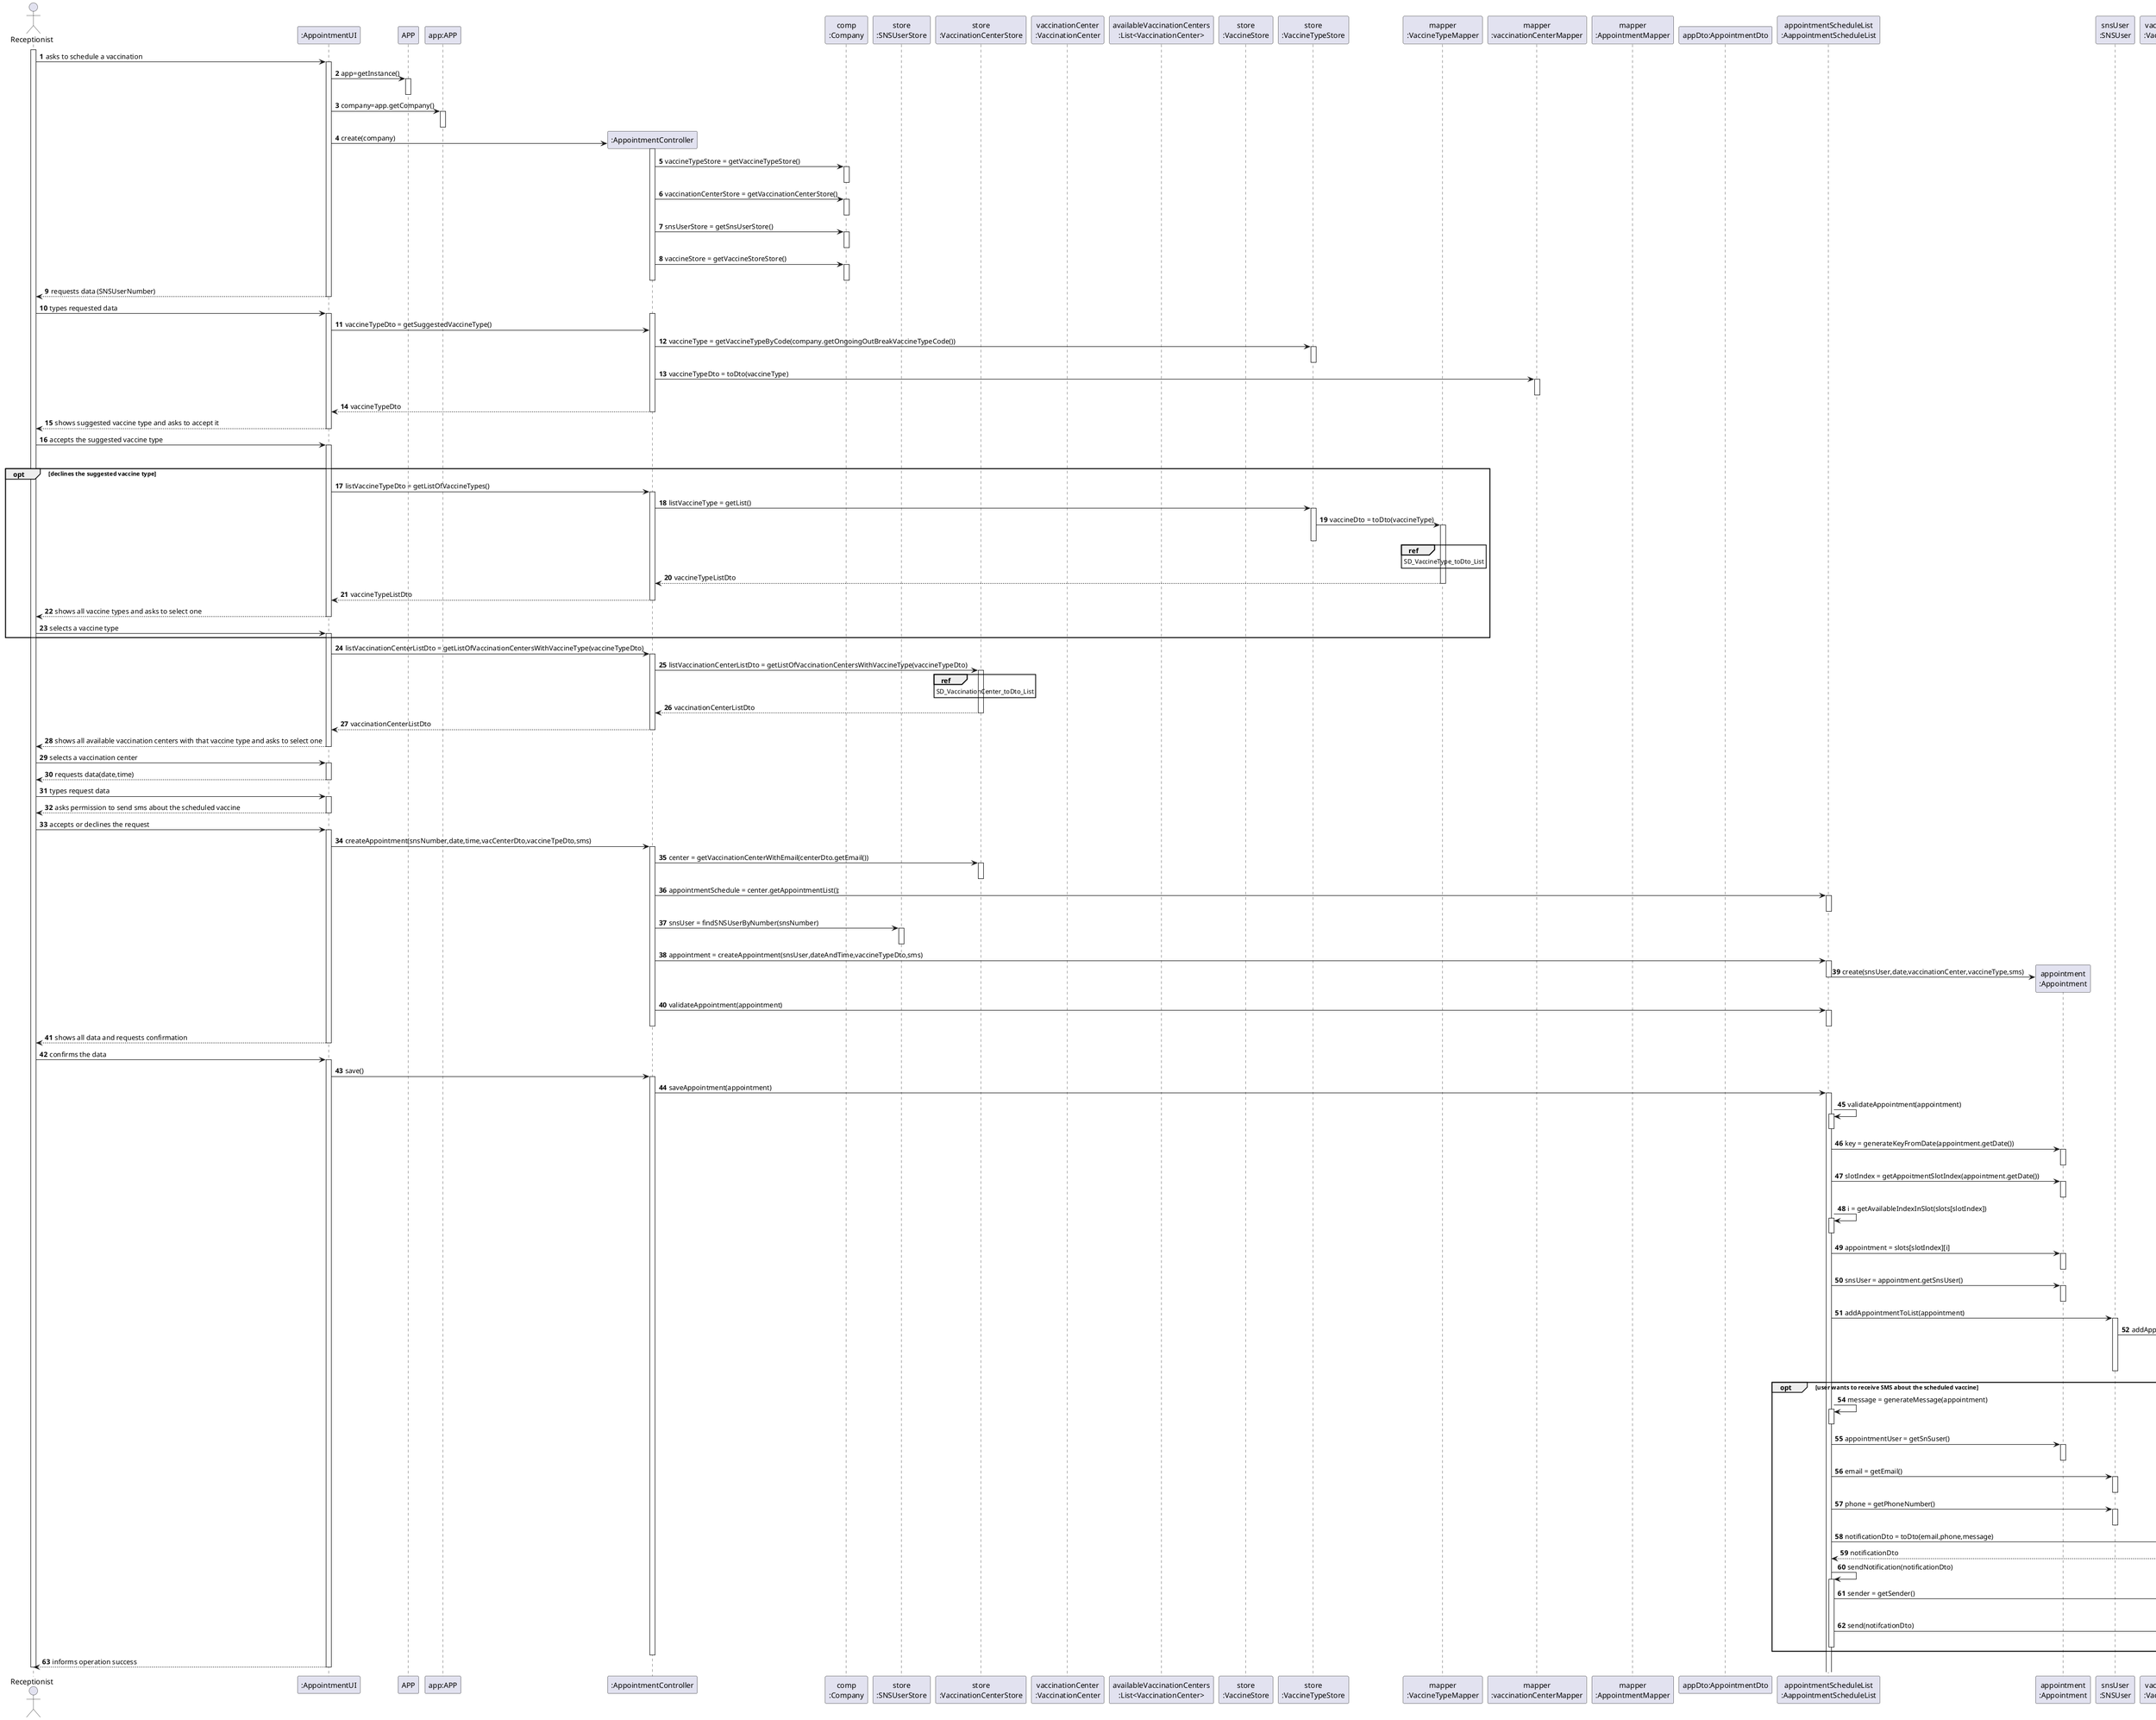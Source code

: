 @startuml US02_SD
autonumber
'hide footbox
actor "Receptionist" as RECEPT

participant ":AppointmentUI" as UI
participant "APP" as APPCLASS
participant "app:APP" as APPINSTANCE
participant ":AppointmentController" as CTRL
participant "comp\n:Company" as COMP
participant "store\n:SNSUserStore" as USERSTORE
participant "store\n:VaccinationCenterStore" as CENTERSTORE
participant "vaccinationCenter\n:VaccinationCenter" as CENTER
participant "availableVaccinationCenters\n:List<VaccinationCenter>" as LISTCENTER
participant "store\n:VaccineStore" as VACCINESTORE
participant "store\n:VaccineTypeStore" as VACSTORE
participant "mapper\n:VaccineTypeMapper" as VACTYPEMAPPER
participant "mapper\n:vaccinationCenterMapper" as VACMAPPER
participant "mapper\n:AppointmentMapper" as APPMAPPER
participant "appDto:AppointmentDto" as DTO
participant "appointmentScheduleList\n:AappointmentScheduleList" as APPLIST
participant "appointment\n:Appointment" as APPOINT
participant "snsUser\n:SNSUser" as SNSUSER
participant "vaccinationCenter\n:VaccinationCenter" as VACCENTER
participant "mapper\n:UserNotificationMapper" as USERNOTIMAPPER
participant "userNotificationDto\n:UserNofiticationDto" as USERNOTIDTO
participant "userHealthData\n:UserHealthData" as USERDATA
participant ":TimeUtils" as TIMEUTILS
participant "senderFactory\n:SenderFactory" as SENDERFACTORY
participant "isender\n:ISender" as ISENDER
participant "vaccinesTypes\n:List<VaccineType>"
participant "administeredVaccines\n:List<Vaccines>"
participant "vaccineTypesDto\n:List<VaccineTypeDto>"
participant "vaccinationCenterDto\n:List<VaccinationCenterDto>"
participant "appointment\n:List<Appointment>"

activate RECEPT
RECEPT -> UI : asks to schedule a vaccination
activate UI

UI -> APPCLASS : app=getInstance()
activate APPCLASS
deactivate APPCLASS

UI -> APPINSTANCE : company=app.getCompany()
activate APPINSTANCE
deactivate APPINSTANCE

UI -> CTRL** : create(company)

activate CTRL
CTRL -> COMP : vaccineTypeStore = getVaccineTypeStore()
activate COMP
deactivate COMP
CTRL -> COMP : vaccinationCenterStore = getVaccinationCenterStore()
activate COMP
deactivate COMP
CTRL -> COMP : snsUserStore = getSnsUserStore()
activate COMP
deactivate COMP
CTRL -> COMP : vaccineStore = getVaccineStoreStore()
activate COMP
deactivate COMP
deactivate CTRL

UI --> RECEPT : requests data (SNSUserNumber)
deactivate UI

RECEPT -> UI : types requested data
activate UI
activate CTRL

UI -> CTRL : vaccineTypeDto = getSuggestedVaccineType()

CTRL -> VACSTORE : vaccineType = getVaccineTypeByCode(company.getOngoingOutBreakVaccineTypeCode())
activate VACSTORE
deactivate VACSTORE

CTRL -> VACMAPPER : vaccineTypeDto = toDto(vaccineType)
activate VACMAPPER
deactivate VACMAPPER

CTRL --> UI : vaccineTypeDto
deactivate CTRL

UI --> RECEPT : shows suggested vaccine type and asks to accept it
deactivate UI

RECEPT -> UI : accepts the suggested vaccine type
activate UI

deactivate CTRL

opt declines the suggested vaccine type
UI -> CTRL : listVaccineTypeDto = getListOfVaccineTypes()
activate CTRL

CTRL -> VACSTORE : listVaccineType = getList()
activate VACSTORE

VACSTORE -> VACTYPEMAPPER : vaccineDto = toDto(vaccineType)
activate VACTYPEMAPPER
deactivate VACSTORE

ref over VACTYPEMAPPER
SD_VaccineType_toDto_List
end ref

VACTYPEMAPPER --> CTRL : vaccineTypeListDto
deactivate VACTYPEMAPPER

CTRL --> UI : vaccineTypeListDto
deactivate CTRL

UI --> RECEPT : shows all vaccine types and asks to select one
deactivate UI

RECEPT -> UI : selects a vaccine type
activate UI
end

UI -> CTRL : listVaccinationCenterListDto = getListOfVaccinationCentersWithVaccineType(vaccineTypeDto)
activate CTRL

CTRL -> CENTERSTORE :  listVaccinationCenterListDto = getListOfVaccinationCentersWithVaccineType(vaccineTypeDto)
activate CENTERSTORE

ref over CENTERSTORE
SD_VaccinationCenter_toDto_List
end ref

CENTERSTORE --> CTRL : vaccinationCenterListDto
deactivate CENTERSTORE

CTRL --> UI : vaccinationCenterListDto
deactivate CTRL

UI --> RECEPT : shows all available vaccination centers with that vaccine type and asks to select one
deactivate UI

RECEPT -> UI : selects a vaccination center
activate UI

UI --> RECEPT : requests data(date,time)
deactivate UI

RECEPT -> UI : types request data
activate UI

UI --> RECEPT : asks permission to send sms about the scheduled vaccine
deactivate UI

RECEPT -> UI : accepts or declines the request
activate UI

UI -> CTRL : createAppointment(snsNumber,date,time,vacCenterDto,vaccineTpeDto,sms)
activate CTRL

CTRL -> CENTERSTORE : center = getVaccinationCenterWithEmail(centerDto.getEmail())
activate CENTERSTORE
deactivate CENTERSTORE

CTRL -> APPLIST : appointmentSchedule = center.getAppointmentList();
activate APPLIST
deactivate APPLIST

CTRL -> USERSTORE : snsUser = findSNSUserByNumber(snsNumber)
activate USERSTORE
deactivate USERSTORE

CTRL -> APPLIST : appointment = createAppointment(snsUser,dateAndTime,vaccineTypeDto,sms)
activate APPLIST

APPLIST -> APPOINT** : create(snsUser,date,vaccinationCenter,vaccineType,sms)
deactivate APPLIST

CTRL -> APPLIST : validateAppointment(appointment)
activate APPLIST
deactivate APPLIST
deactivate CTRL

UI --> RECEPT : shows all data and requests confirmation
deactivate UI

RECEPT -> UI : confirms the data
activate UI

UI -> CTRL : save()
activate CTRL

CTRL -> APPLIST : saveAppointment(appointment)
activate APPLIST

APPLIST -> APPLIST : validateAppointment(appointment)
activate APPLIST
deactivate APPLIST

APPLIST -> APPOINT : key = generateKeyFromDate(appointment.getDate())
activate APPOINT
deactivate APPOINT

APPLIST -> APPOINT : slotIndex = getAppoitmentSlotIndex(appointment.getDate())
activate APPOINT
deactivate APPOINT

APPLIST -> APPLIST : i = getAvailableIndexInSlot(slots[slotIndex])
activate APPLIST
deactivate APPLIST

APPLIST -> APPOINT : appointment = slots[slotIndex][i]
activate APPOINT
deactivate APPOINT

APPLIST -> APPOINT : snsUser = appointment.getSnsUser()
activate APPOINT
deactivate APPOINT

APPLIST -> SNSUSER : addAppointmentToList(appointment)
activate SNSUSER

SNSUSER -> USERDATA : addAppointment(appointment)
activate USERDATA

USERDATA -> USERDATA : appointments.add(appointment)
activate USERDATA
deactivate USERDATA
deactivate USERDATA
deactivate SNSUSER

opt user wants to receive SMS about the scheduled vaccine

APPLIST -> APPLIST : message = generateMessage(appointment)
activate APPLIST
deactivate APPLIST

APPLIST -> APPOINT : appointmentUser = getSnSuser()
activate APPOINT
deactivate APPOINT

APPLIST -> SNSUSER : email = getEmail()
activate SNSUSER
deactivate SNSUSER

APPLIST -> SNSUSER : phone = getPhoneNumber()
activate SNSUSER
deactivate SNSUSER

APPLIST -> USERNOTIMAPPER : notificationDto = toDto(email,phone,message)
activate USERNOTIMAPPER

USERNOTIMAPPER --> APPLIST : notificationDto
deactivate USERNOTIMAPPER

APPLIST -> APPLIST : sendNotification(notificationDto)
activate APPLIST

APPLIST -> SENDERFACTORY : sender = getSender()
activate SENDERFACTORY
deactivate SENDERFACTORY

APPLIST -> ISENDER : send(notifcationDto)
activate ISENDER
deactivate ISENDER
deactivate APPLIST
end

deactivate CTRL

UI --> RECEPT : informs operation success
deactivate UI

deactivate RECEPT

@enduml